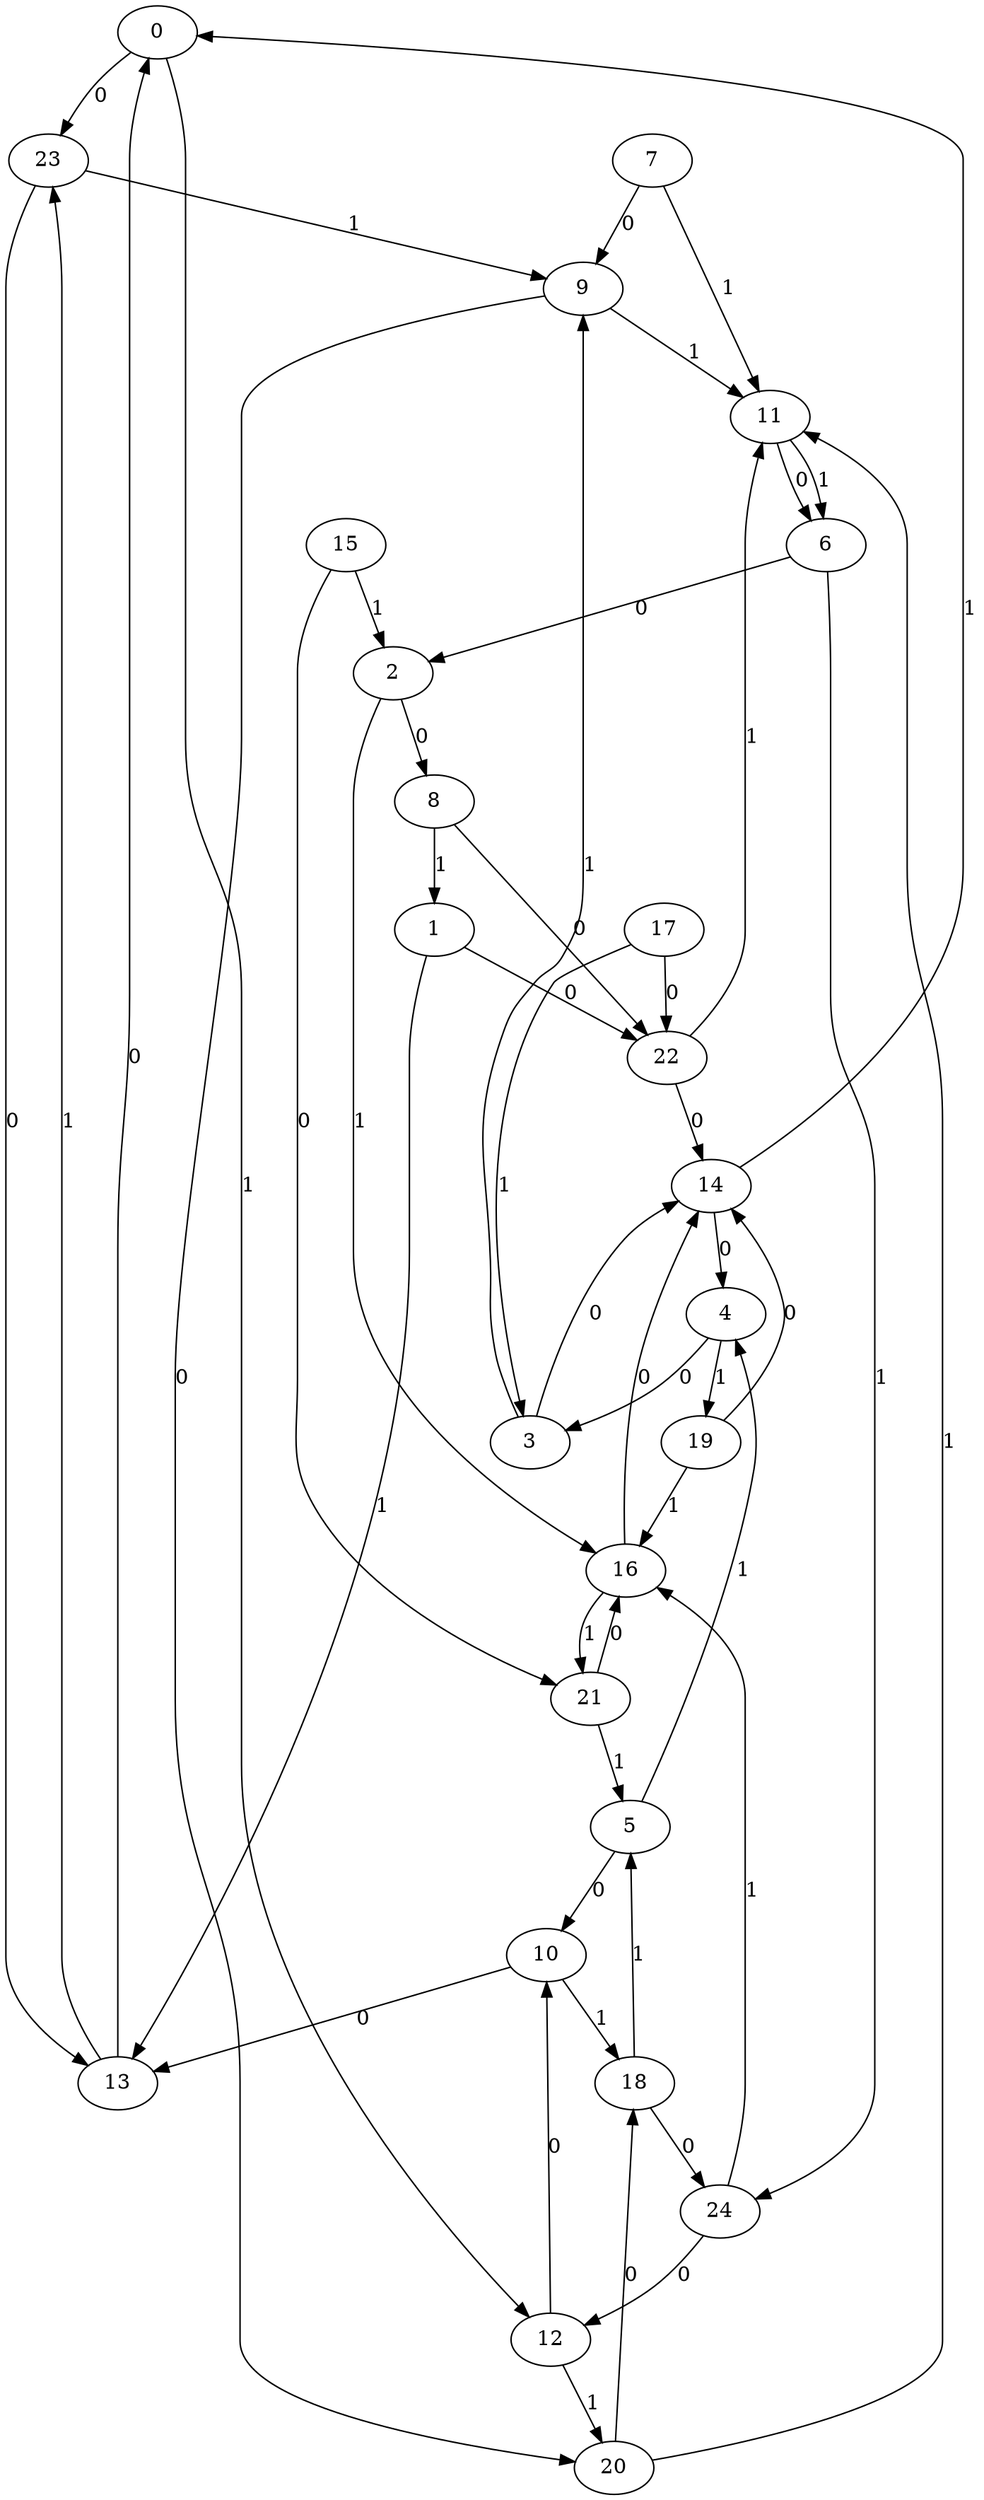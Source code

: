 digraph G {
	0 -> 23 [label=0]
	0 -> 12 [label=1]
	1 -> 22 [label=0]
	1 -> 13 [label=1]
	2 -> 8 [label=0]
	2 -> 16 [label=1]
	3 -> 14 [label=0]
	3 -> 9 [label=1]
	4 -> 3 [label=0]
	4 -> 19 [label=1]
	5 -> 10 [label=0]
	5 -> 4 [label=1]
	6 -> 2 [label=0]
	6 -> 24 [label=1]
	7 -> 9 [label=0]
	7 -> 11 [label=1]
	8 -> 22 [label=0]
	8 -> 1 [label=1]
	9 -> 20 [label=0]
	9 -> 11 [label=1]
	10 -> 13 [label=0]
	10 -> 18 [label=1]
	11 -> 6 [label=0]
	11 -> 6 [label=1]
	12 -> 10 [label=0]
	12 -> 20 [label=1]
	13 -> 0 [label=0]
	13 -> 23 [label=1]
	14 -> 4 [label=0]
	14 -> 0 [label=1]
	15 -> 21 [label=0]
	15 -> 2 [label=1]
	16 -> 14 [label=0]
	16 -> 21 [label=1]
	17 -> 22 [label=0]
	17 -> 3 [label=1]
	18 -> 24 [label=0]
	18 -> 5 [label=1]
	19 -> 14 [label=0]
	19 -> 16 [label=1]
	20 -> 18 [label=0]
	20 -> 11 [label=1]
	21 -> 16 [label=0]
	21 -> 5 [label=1]
	22 -> 14 [label=0]
	22 -> 11 [label=1]
	23 -> 13 [label=0]
	23 -> 9 [label=1]
	24 -> 12 [label=0]
	24 -> 16 [label=1]
}
